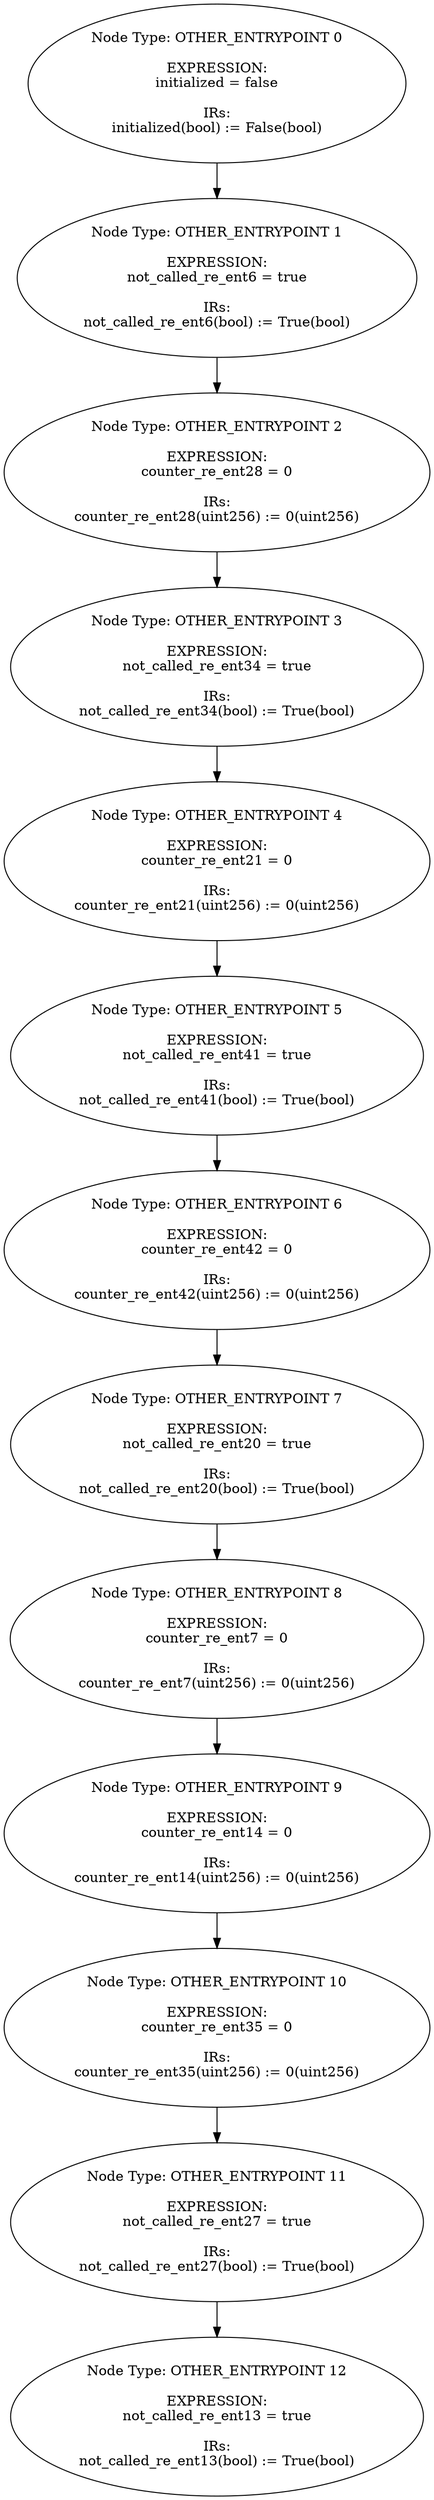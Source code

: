 digraph{
0[label="Node Type: OTHER_ENTRYPOINT 0

EXPRESSION:
initialized = false

IRs:
initialized(bool) := False(bool)"];
0->1;
1[label="Node Type: OTHER_ENTRYPOINT 1

EXPRESSION:
not_called_re_ent6 = true

IRs:
not_called_re_ent6(bool) := True(bool)"];
1->2;
2[label="Node Type: OTHER_ENTRYPOINT 2

EXPRESSION:
counter_re_ent28 = 0

IRs:
counter_re_ent28(uint256) := 0(uint256)"];
2->3;
3[label="Node Type: OTHER_ENTRYPOINT 3

EXPRESSION:
not_called_re_ent34 = true

IRs:
not_called_re_ent34(bool) := True(bool)"];
3->4;
4[label="Node Type: OTHER_ENTRYPOINT 4

EXPRESSION:
counter_re_ent21 = 0

IRs:
counter_re_ent21(uint256) := 0(uint256)"];
4->5;
5[label="Node Type: OTHER_ENTRYPOINT 5

EXPRESSION:
not_called_re_ent41 = true

IRs:
not_called_re_ent41(bool) := True(bool)"];
5->6;
6[label="Node Type: OTHER_ENTRYPOINT 6

EXPRESSION:
counter_re_ent42 = 0

IRs:
counter_re_ent42(uint256) := 0(uint256)"];
6->7;
7[label="Node Type: OTHER_ENTRYPOINT 7

EXPRESSION:
not_called_re_ent20 = true

IRs:
not_called_re_ent20(bool) := True(bool)"];
7->8;
8[label="Node Type: OTHER_ENTRYPOINT 8

EXPRESSION:
counter_re_ent7 = 0

IRs:
counter_re_ent7(uint256) := 0(uint256)"];
8->9;
9[label="Node Type: OTHER_ENTRYPOINT 9

EXPRESSION:
counter_re_ent14 = 0

IRs:
counter_re_ent14(uint256) := 0(uint256)"];
9->10;
10[label="Node Type: OTHER_ENTRYPOINT 10

EXPRESSION:
counter_re_ent35 = 0

IRs:
counter_re_ent35(uint256) := 0(uint256)"];
10->11;
11[label="Node Type: OTHER_ENTRYPOINT 11

EXPRESSION:
not_called_re_ent27 = true

IRs:
not_called_re_ent27(bool) := True(bool)"];
11->12;
12[label="Node Type: OTHER_ENTRYPOINT 12

EXPRESSION:
not_called_re_ent13 = true

IRs:
not_called_re_ent13(bool) := True(bool)"];
}
